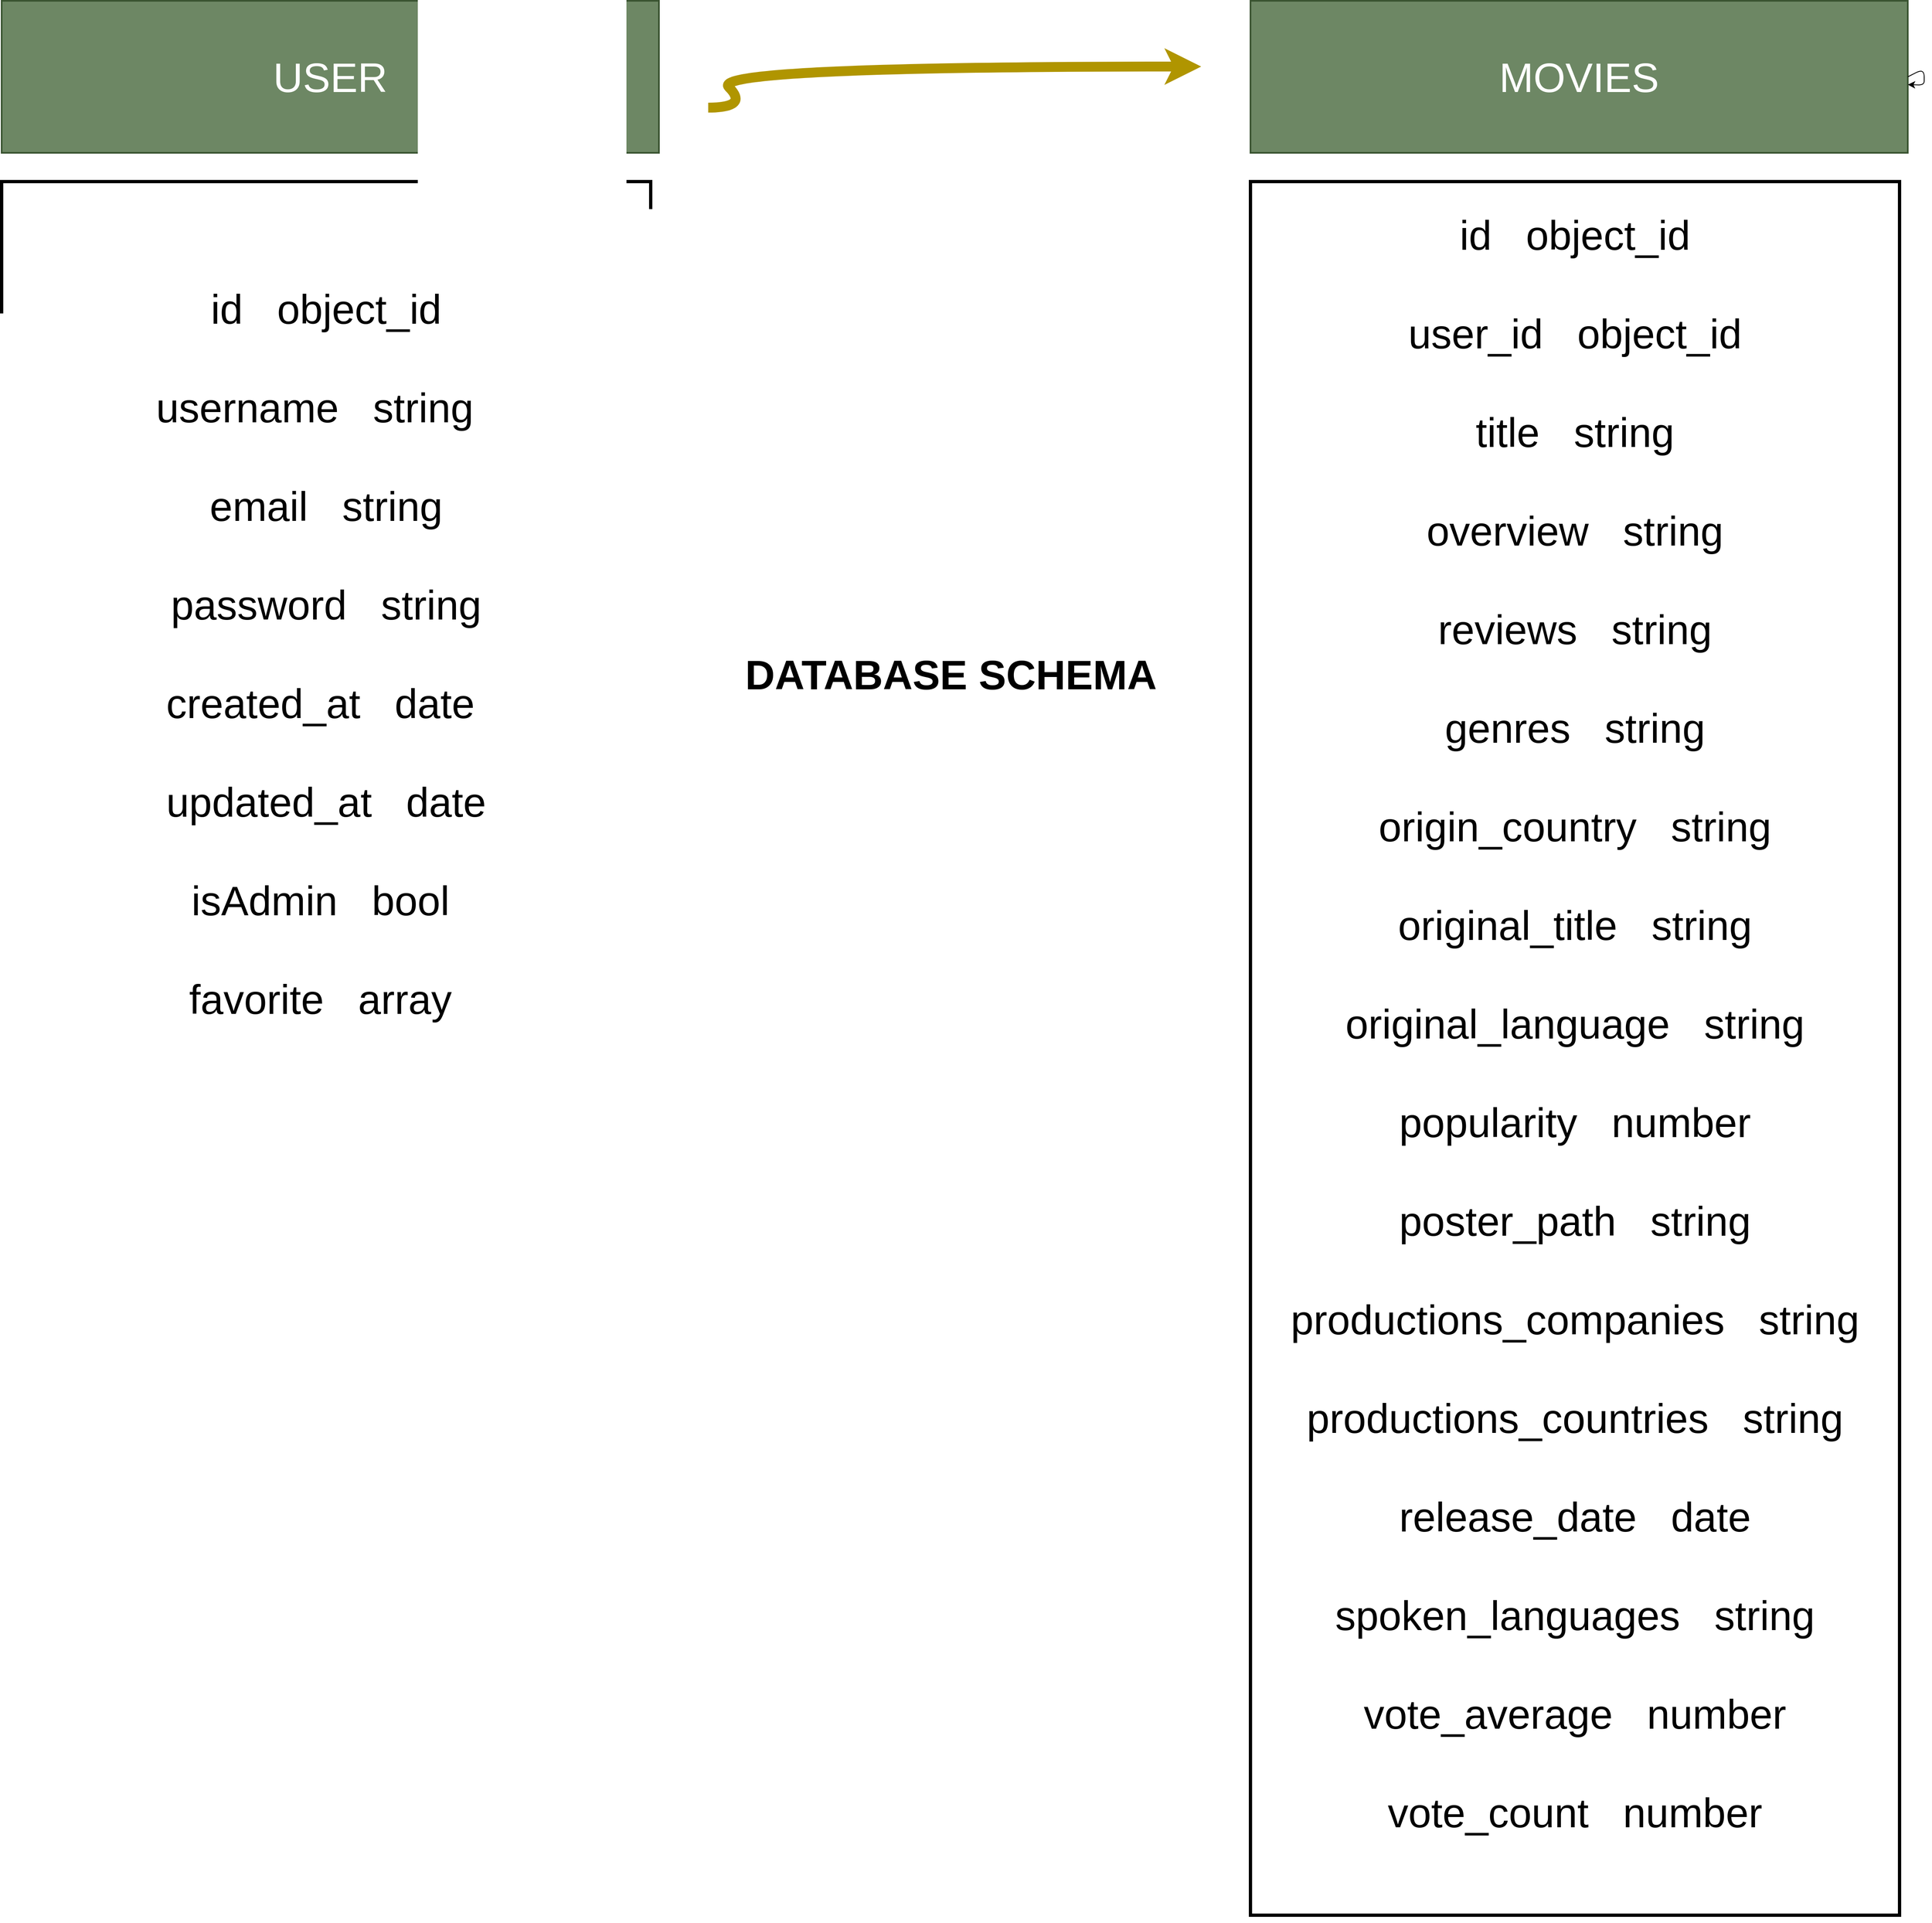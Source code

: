 <mxfile>
    <diagram id="nvPckq6HUNszwgOeDVwx" name="Page-1">
        <mxGraphModel dx="8097" dy="3813" grid="1" gridSize="10" guides="1" tooltips="1" connect="1" arrows="1" fold="1" page="1" pageScale="1" pageWidth="850" pageHeight="1100" math="0" shadow="0">
            <root>
                <mxCell id="0"/>
                <mxCell id="1" parent="0"/>
                <mxCell id="334" style="edgeStyle=none;html=1;exitX=0.5;exitY=1;exitDx=0;exitDy=0;fontSize=40;" parent="1" source="315" edge="1">
                    <mxGeometry relative="1" as="geometry">
                        <mxPoint x="1300" y="1220" as="targetPoint"/>
                    </mxGeometry>
                </mxCell>
                <mxCell id="315" value="&lt;span style=&quot;font-size: 50px;&quot;&gt;id&amp;nbsp; &amp;nbsp;object_id&lt;br&gt;&lt;br&gt;user_id&amp;nbsp; &amp;nbsp;object_id&lt;br&gt;&lt;br&gt;title&amp;nbsp; &amp;nbsp;string&lt;br&gt;&lt;br&gt;overview&amp;nbsp; &amp;nbsp;string&lt;br&gt;&lt;br&gt;reviews&amp;nbsp; &amp;nbsp;string&lt;br&gt;&lt;br&gt;genres&amp;nbsp; &amp;nbsp;string&lt;br&gt;&lt;br&gt;origin_country&amp;nbsp; &amp;nbsp;string&lt;br&gt;&lt;br&gt;original_title&amp;nbsp; &amp;nbsp;string&lt;br&gt;&lt;br&gt;original_language&amp;nbsp; &amp;nbsp;string&lt;br&gt;&lt;br&gt;popularity&amp;nbsp; &amp;nbsp;number&lt;br&gt;&lt;br&gt;poster_path&amp;nbsp; &amp;nbsp;string&lt;br&gt;&lt;br&gt;productions_companies&amp;nbsp; &amp;nbsp;string&lt;br&gt;&lt;br&gt;productions_countries&amp;nbsp; &amp;nbsp;string&lt;br&gt;&lt;br&gt;release_date&amp;nbsp; &amp;nbsp;date&lt;br&gt;&lt;br&gt;spoken_languages&amp;nbsp; &amp;nbsp;string&lt;br&gt;&lt;br&gt;vote_average&amp;nbsp; &amp;nbsp;number&lt;br&gt;&lt;br&gt;vote_count&amp;nbsp; &amp;nbsp;number&lt;br&gt;&lt;br&gt;&lt;/span&gt;" style="rounded=0;whiteSpace=wrap;html=1;strokeWidth=4;" parent="1" vertex="1">
                    <mxGeometry x="800" y="450" width="790" height="2110" as="geometry"/>
                </mxCell>
                <mxCell id="318" value="MOVIES" style="rounded=0;whiteSpace=wrap;html=1;strokeWidth=2;fontSize=50;fillColor=#6d8764;strokeColor=#3A5431;fontColor=#ffffff;" parent="1" vertex="1">
                    <mxGeometry x="800" y="230" width="800" height="185" as="geometry"/>
                </mxCell>
                <mxCell id="327" value="&lt;font style=&quot;font-size: 50px;&quot;&gt;id&amp;nbsp; &amp;nbsp;object_id&lt;br&gt;&amp;nbsp; &amp;nbsp; &amp;nbsp; &amp;nbsp; &amp;nbsp; &amp;nbsp; &amp;nbsp; &amp;nbsp;&amp;nbsp;&lt;br&gt;username&amp;nbsp; &amp;nbsp;string&amp;nbsp;&amp;nbsp;&lt;br&gt;&amp;nbsp; &amp;nbsp;&amp;nbsp;&lt;br&gt;email&amp;nbsp; &amp;nbsp;string&lt;br&gt;&amp;nbsp;&lt;br&gt;password&amp;nbsp; &amp;nbsp;string&lt;br&gt;&amp;nbsp;&lt;br&gt;created_at&amp;nbsp; &amp;nbsp;date&amp;nbsp;&lt;br&gt;&lt;br&gt;updated_at&amp;nbsp; &amp;nbsp;date&lt;br&gt;&lt;br&gt;isAdmin&amp;nbsp; &amp;nbsp;bool&amp;nbsp;&lt;br&gt;&lt;br&gt;favorite&amp;nbsp; &amp;nbsp;array&amp;nbsp;&lt;br&gt;&lt;/font&gt;" style="rounded=0;whiteSpace=wrap;html=1;strokeWidth=4;" parent="1" vertex="1">
                    <mxGeometry x="-720" y="450" width="790" height="1150" as="geometry"/>
                </mxCell>
                <mxCell id="330" value="&lt;span style=&quot;font-size: 50px;&quot;&gt;USER&lt;/span&gt;" style="rounded=0;whiteSpace=wrap;html=1;strokeWidth=2;fillColor=#6d8764;strokeColor=#3A5431;fontColor=#ffffff;" parent="1" vertex="1">
                    <mxGeometry x="-720" y="230" width="800" height="185" as="geometry"/>
                </mxCell>
                <mxCell id="335" style="edgeStyle=none;html=1;exitX=1;exitY=0.5;exitDx=0;exitDy=0;fontSize=40;" parent="1" source="318" target="318" edge="1">
                    <mxGeometry relative="1" as="geometry"/>
                </mxCell>
                <mxCell id="338" value="" style="curved=1;endArrow=classic;html=1;fontSize=50;strokeWidth=12;fillColor=#e3c800;strokeColor=#B09500;" parent="1" edge="1">
                    <mxGeometry width="50" height="50" relative="1" as="geometry">
                        <mxPoint x="140" y="360" as="sourcePoint"/>
                        <mxPoint x="740" y="310" as="targetPoint"/>
                        <Array as="points">
                            <mxPoint x="190" y="360"/>
                            <mxPoint x="140" y="310"/>
                        </Array>
                    </mxGeometry>
                </mxCell>
                <mxCell id="341" value="DATABASE SCHEMA" style="text;strokeColor=none;fillColor=none;html=1;fontSize=50;fontStyle=1;verticalAlign=middle;align=center;strokeWidth=43;" parent="1" vertex="1">
                    <mxGeometry x="150" y="730" width="570" height="640" as="geometry"/>
                </mxCell>
            </root>
        </mxGraphModel>
    </diagram>
</mxfile>